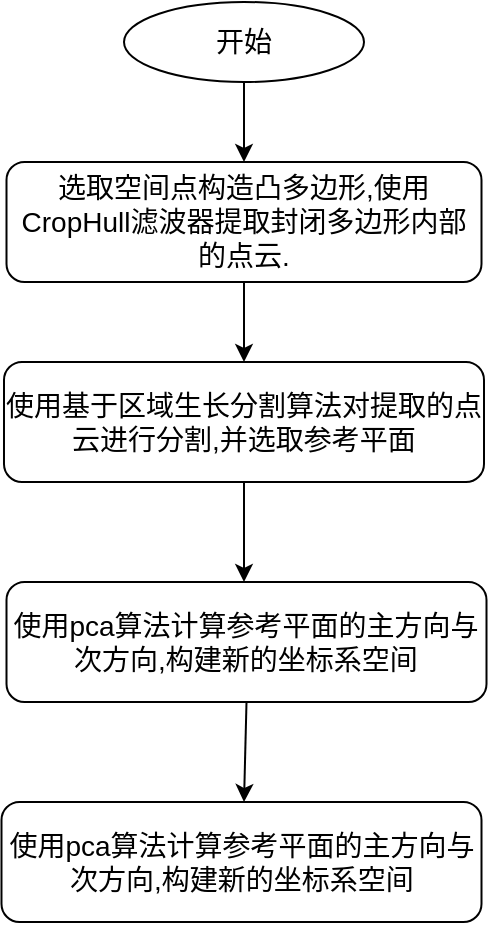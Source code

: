 <mxfile version="20.7.4" type="github"><diagram id="ooEOCfCCN3tYR9NksURU" name="Page-1"><mxGraphModel dx="866" dy="826" grid="1" gridSize="10" guides="1" tooltips="1" connect="1" arrows="1" fold="1" page="1" pageScale="1" pageWidth="850" pageHeight="1100" math="0" shadow="0"><root><mxCell id="0"/><mxCell id="1" parent="0"/><mxCell id="vMu44pV_pSEJZfpRVYM--1" value="&lt;font style=&quot;font-size: 14px;&quot;&gt;开始&lt;/font&gt;" style="ellipse;whiteSpace=wrap;html=1;" vertex="1" parent="1"><mxGeometry x="120" width="120" height="40" as="geometry"/></mxCell><mxCell id="vMu44pV_pSEJZfpRVYM--6" value="" style="edgeStyle=none;orthogonalLoop=1;jettySize=auto;html=1;rounded=0;fontSize=14;exitX=0.5;exitY=1;exitDx=0;exitDy=0;entryX=0.5;entryY=0;entryDx=0;entryDy=0;" edge="1" parent="1" source="vMu44pV_pSEJZfpRVYM--1" target="vMu44pV_pSEJZfpRVYM--7"><mxGeometry width="80" relative="1" as="geometry"><mxPoint x="30" y="80" as="sourcePoint"/><mxPoint x="180" y="110" as="targetPoint"/><Array as="points"/></mxGeometry></mxCell><mxCell id="vMu44pV_pSEJZfpRVYM--7" value="&lt;div&gt;选取空间点构造凸多边形,使用CropHull滤波器提取封闭多边形内部的点云.&lt;/div&gt;" style="rounded=1;whiteSpace=wrap;html=1;fontSize=14;" vertex="1" parent="1"><mxGeometry x="61.25" y="80" width="237.5" height="60" as="geometry"/></mxCell><mxCell id="vMu44pV_pSEJZfpRVYM--12" value="使用基于区域生长分割算法对提取的点云进行分割,并选取参考平面" style="rounded=1;whiteSpace=wrap;html=1;fontSize=14;" vertex="1" parent="1"><mxGeometry x="60" y="180" width="240" height="60" as="geometry"/></mxCell><mxCell id="vMu44pV_pSEJZfpRVYM--17" value="" style="edgeStyle=none;orthogonalLoop=1;jettySize=auto;html=1;rounded=0;fontSize=14;exitX=0.5;exitY=1;exitDx=0;exitDy=0;entryX=0.5;entryY=0;entryDx=0;entryDy=0;" edge="1" parent="1"><mxGeometry width="80" relative="1" as="geometry"><mxPoint x="180" y="140" as="sourcePoint"/><mxPoint x="180" y="180" as="targetPoint"/><Array as="points"/></mxGeometry></mxCell><mxCell id="vMu44pV_pSEJZfpRVYM--18" value="" style="edgeStyle=none;orthogonalLoop=1;jettySize=auto;html=1;rounded=0;fontSize=14;exitX=0.5;exitY=1;exitDx=0;exitDy=0;entryX=0.5;entryY=0;entryDx=0;entryDy=0;" edge="1" parent="1" source="vMu44pV_pSEJZfpRVYM--12"><mxGeometry width="80" relative="1" as="geometry"><mxPoint x="180" y="250" as="sourcePoint"/><mxPoint x="180" y="290" as="targetPoint"/><Array as="points"/></mxGeometry></mxCell><mxCell id="vMu44pV_pSEJZfpRVYM--20" value="使用pca算法计算参考平面的主方向与次方向,构建新的坐标系空间" style="rounded=1;whiteSpace=wrap;html=1;fontSize=14;" vertex="1" parent="1"><mxGeometry x="61.25" y="290" width="240" height="60" as="geometry"/></mxCell><mxCell id="vMu44pV_pSEJZfpRVYM--22" value="" style="edgeStyle=none;orthogonalLoop=1;jettySize=auto;html=1;rounded=0;fontSize=14;exitX=0.5;exitY=1;exitDx=0;exitDy=0;" edge="1" parent="1" source="vMu44pV_pSEJZfpRVYM--20"><mxGeometry width="80" relative="1" as="geometry"><mxPoint x="170" y="370" as="sourcePoint"/><mxPoint x="180" y="400" as="targetPoint"/><Array as="points"/></mxGeometry></mxCell><mxCell id="vMu44pV_pSEJZfpRVYM--23" value="使用pca算法计算参考平面的主方向与次方向,构建新的坐标系空间" style="rounded=1;whiteSpace=wrap;html=1;fontSize=14;" vertex="1" parent="1"><mxGeometry x="58.75" y="400" width="240" height="60" as="geometry"/></mxCell></root></mxGraphModel></diagram></mxfile>